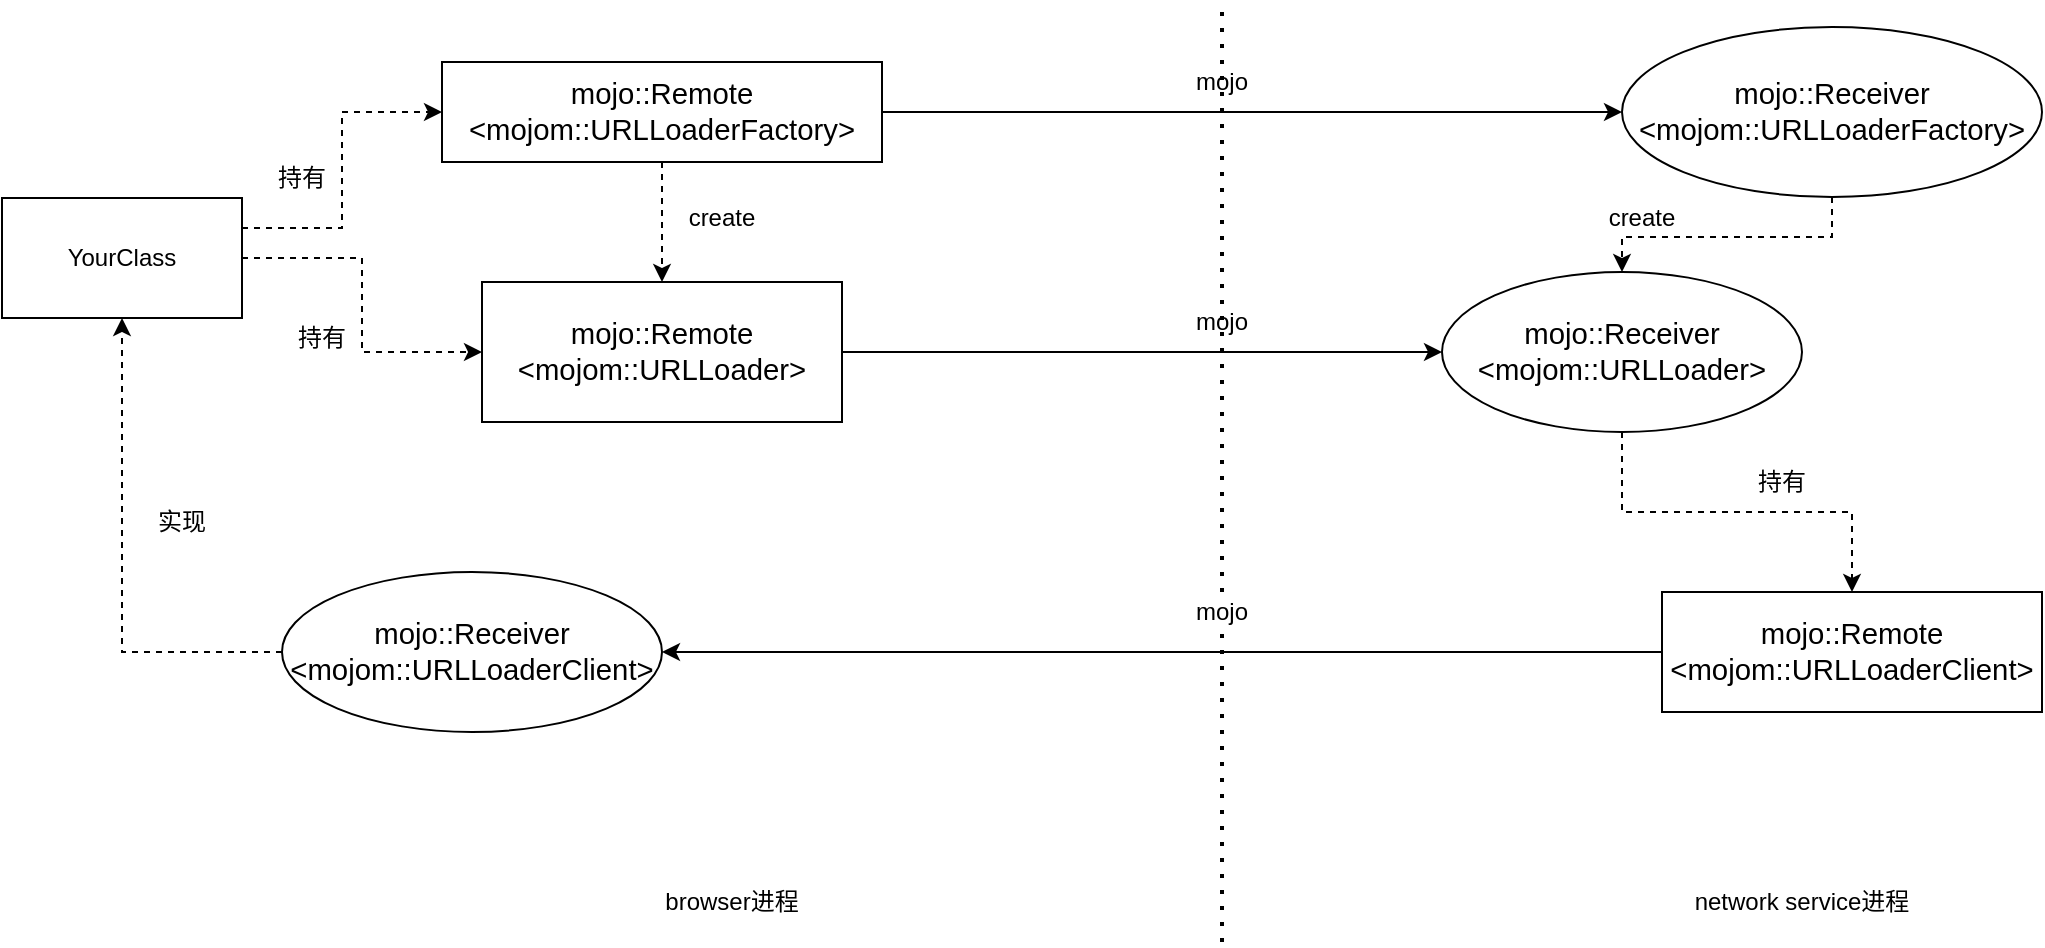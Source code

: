 <mxfile version="13.6.4" type="device"><diagram id="Dewbp_6RCIikbMPGuaSU" name="第 1 页"><mxGraphModel dx="1422" dy="846" grid="1" gridSize="10" guides="1" tooltips="1" connect="1" arrows="1" fold="1" page="1" pageScale="1" pageWidth="827" pageHeight="1169" math="0" shadow="0"><root><mxCell id="0"/><mxCell id="1" parent="0"/><mxCell id="P0nxFkpkjsTOm-kEvWqa-3" value="" style="endArrow=none;dashed=1;html=1;dashPattern=1 3;strokeWidth=2;" parent="1" source="P0nxFkpkjsTOm-kEvWqa-37" edge="1"><mxGeometry width="50" height="50" relative="1" as="geometry"><mxPoint x="840" y="690" as="sourcePoint"/><mxPoint x="840" y="220" as="targetPoint"/></mxGeometry></mxCell><mxCell id="P0nxFkpkjsTOm-kEvWqa-5" value="browser进程" style="text;html=1;strokeColor=none;fillColor=none;align=center;verticalAlign=middle;whiteSpace=wrap;rounded=0;" parent="1" vertex="1"><mxGeometry x="550" y="660" width="90" height="20" as="geometry"/></mxCell><mxCell id="P0nxFkpkjsTOm-kEvWqa-6" value="network service进程" style="text;html=1;strokeColor=none;fillColor=none;align=center;verticalAlign=middle;whiteSpace=wrap;rounded=0;" parent="1" vertex="1"><mxGeometry x="1070" y="660" width="120" height="20" as="geometry"/></mxCell><mxCell id="P0nxFkpkjsTOm-kEvWqa-13" style="edgeStyle=orthogonalEdgeStyle;rounded=0;orthogonalLoop=1;jettySize=auto;html=1;exitX=1;exitY=0.5;exitDx=0;exitDy=0;entryX=0;entryY=0.5;entryDx=0;entryDy=0;" parent="1" source="P0nxFkpkjsTOm-kEvWqa-7" target="P0nxFkpkjsTOm-kEvWqa-8" edge="1"><mxGeometry relative="1" as="geometry"/></mxCell><mxCell id="P0nxFkpkjsTOm-kEvWqa-21" style="edgeStyle=orthogonalEdgeStyle;rounded=0;orthogonalLoop=1;jettySize=auto;html=1;exitX=0.5;exitY=1;exitDx=0;exitDy=0;entryX=0.5;entryY=0;entryDx=0;entryDy=0;dashed=1;" parent="1" source="P0nxFkpkjsTOm-kEvWqa-7" target="P0nxFkpkjsTOm-kEvWqa-9" edge="1"><mxGeometry relative="1" as="geometry"/></mxCell><mxCell id="P0nxFkpkjsTOm-kEvWqa-7" value="&lt;span id=&quot;docs-internal-guid-3540b123-7fff-53c0-9a9a-c7f7b98b61a2&quot;&gt;&lt;span style=&quot;font-size: 11pt ; font-family: &amp;#34;arial&amp;#34; ; background-color: transparent ; vertical-align: baseline&quot;&gt;mojo::Remote&lt;/span&gt;&lt;span style=&quot;font-size: 11pt ; font-family: &amp;#34;arial&amp;#34; ; background-color: transparent ; vertical-align: baseline&quot;&gt;&lt;br&gt;&lt;/span&gt;&lt;span style=&quot;font-size: 11pt ; font-family: &amp;#34;arial&amp;#34; ; background-color: transparent ; vertical-align: baseline&quot;&gt;&amp;lt;&lt;/span&gt;&lt;span style=&quot;font-size: 11pt ; font-family: &amp;#34;arial&amp;#34; ; background-color: transparent ; vertical-align: baseline&quot;&gt;mojom::&lt;/span&gt;&lt;span style=&quot;font-size: 11pt ; font-family: &amp;#34;arial&amp;#34; ; background-color: transparent ; vertical-align: baseline&quot;&gt;URLLoaderFactory&amp;gt;&lt;/span&gt;&lt;/span&gt;" style="rounded=0;whiteSpace=wrap;html=1;" parent="1" vertex="1"><mxGeometry x="450" y="250" width="220" height="50" as="geometry"/></mxCell><mxCell id="P0nxFkpkjsTOm-kEvWqa-29" style="edgeStyle=orthogonalEdgeStyle;rounded=0;orthogonalLoop=1;jettySize=auto;html=1;exitX=0.5;exitY=1;exitDx=0;exitDy=0;entryX=0.5;entryY=0;entryDx=0;entryDy=0;dashed=1;" parent="1" source="P0nxFkpkjsTOm-kEvWqa-8" target="P0nxFkpkjsTOm-kEvWqa-10" edge="1"><mxGeometry relative="1" as="geometry"/></mxCell><mxCell id="P0nxFkpkjsTOm-kEvWqa-8" value="&lt;span id=&quot;docs-internal-guid-3ddd1f9e-7fff-99de-5911-01467fc1a2b9&quot;&gt;&lt;span style=&quot;font-size: 11pt ; font-family: &amp;#34;arial&amp;#34; ; background-color: transparent ; vertical-align: baseline&quot;&gt;mojo::Receiver&lt;/span&gt;&lt;span style=&quot;font-size: 11pt ; font-family: &amp;#34;arial&amp;#34; ; background-color: transparent ; vertical-align: baseline&quot;&gt;&lt;br&gt;&lt;/span&gt;&lt;span style=&quot;font-size: 11pt ; font-family: &amp;#34;arial&amp;#34; ; background-color: transparent ; vertical-align: baseline&quot;&gt;&amp;lt;&lt;/span&gt;&lt;span style=&quot;font-size: 11pt ; font-family: &amp;#34;arial&amp;#34; ; background-color: transparent ; vertical-align: baseline&quot;&gt;mojom::&lt;/span&gt;&lt;span style=&quot;font-size: 11pt ; font-family: &amp;#34;arial&amp;#34; ; background-color: transparent ; vertical-align: baseline&quot;&gt;URLLoaderFactory&amp;gt;&lt;/span&gt;&lt;/span&gt;" style="ellipse;whiteSpace=wrap;html=1;" parent="1" vertex="1"><mxGeometry x="1040" y="232.5" width="210" height="85" as="geometry"/></mxCell><mxCell id="P0nxFkpkjsTOm-kEvWqa-14" style="edgeStyle=orthogonalEdgeStyle;rounded=0;orthogonalLoop=1;jettySize=auto;html=1;exitX=1;exitY=0.5;exitDx=0;exitDy=0;entryX=0;entryY=0.5;entryDx=0;entryDy=0;" parent="1" source="P0nxFkpkjsTOm-kEvWqa-9" target="P0nxFkpkjsTOm-kEvWqa-10" edge="1"><mxGeometry relative="1" as="geometry"/></mxCell><mxCell id="P0nxFkpkjsTOm-kEvWqa-9" value="&lt;span id=&quot;docs-internal-guid-b61e8a17-7fff-e82e-ba3c-f60ad87a2b28&quot;&gt;&lt;span style=&quot;font-size: 11pt ; font-family: &amp;#34;arial&amp;#34; ; background-color: transparent ; vertical-align: baseline&quot;&gt;mojo::Remote&lt;/span&gt;&lt;span style=&quot;font-size: 11pt ; font-family: &amp;#34;arial&amp;#34; ; background-color: transparent ; vertical-align: baseline&quot;&gt;&lt;br&gt;&lt;/span&gt;&lt;span style=&quot;font-size: 11pt ; font-family: &amp;#34;arial&amp;#34; ; background-color: transparent ; vertical-align: baseline&quot;&gt;&amp;lt;&lt;/span&gt;&lt;span style=&quot;font-size: 11pt ; font-family: &amp;#34;arial&amp;#34; ; background-color: transparent ; vertical-align: baseline&quot;&gt;mojom::&lt;/span&gt;&lt;span style=&quot;font-size: 11pt ; font-family: &amp;#34;arial&amp;#34; ; background-color: transparent ; vertical-align: baseline&quot;&gt;URLLoader&amp;gt;&lt;/span&gt;&lt;/span&gt;" style="rounded=0;whiteSpace=wrap;html=1;" parent="1" vertex="1"><mxGeometry x="470" y="360" width="180" height="70" as="geometry"/></mxCell><mxCell id="P0nxFkpkjsTOm-kEvWqa-16" style="edgeStyle=orthogonalEdgeStyle;rounded=0;orthogonalLoop=1;jettySize=auto;html=1;exitX=0.5;exitY=1;exitDx=0;exitDy=0;entryX=0.5;entryY=0;entryDx=0;entryDy=0;dashed=1;" parent="1" source="P0nxFkpkjsTOm-kEvWqa-10" target="P0nxFkpkjsTOm-kEvWqa-12" edge="1"><mxGeometry relative="1" as="geometry"/></mxCell><mxCell id="P0nxFkpkjsTOm-kEvWqa-10" value="&lt;span id=&quot;docs-internal-guid-812788b7-7fff-2236-ea1c-12c2c926137c&quot;&gt;&lt;span style=&quot;font-size: 11pt ; font-family: &amp;#34;arial&amp;#34; ; background-color: transparent ; vertical-align: baseline&quot;&gt;mojo::Receiver&lt;/span&gt;&lt;span style=&quot;font-size: 11pt ; font-family: &amp;#34;arial&amp;#34; ; background-color: transparent ; vertical-align: baseline&quot;&gt;&lt;br&gt;&lt;/span&gt;&lt;span style=&quot;font-size: 11pt ; font-family: &amp;#34;arial&amp;#34; ; background-color: transparent ; vertical-align: baseline&quot;&gt;&amp;lt;&lt;/span&gt;&lt;span style=&quot;font-size: 11pt ; font-family: &amp;#34;arial&amp;#34; ; background-color: transparent ; vertical-align: baseline&quot;&gt;mojom::&lt;/span&gt;&lt;span style=&quot;font-size: 11pt ; font-family: &amp;#34;arial&amp;#34; ; background-color: transparent ; vertical-align: baseline&quot;&gt;URLLoader&amp;gt;&lt;/span&gt;&lt;/span&gt;" style="ellipse;whiteSpace=wrap;html=1;" parent="1" vertex="1"><mxGeometry x="950" y="355" width="180" height="80" as="geometry"/></mxCell><mxCell id="P0nxFkpkjsTOm-kEvWqa-20" style="edgeStyle=orthogonalEdgeStyle;rounded=0;orthogonalLoop=1;jettySize=auto;html=1;exitX=0;exitY=0.5;exitDx=0;exitDy=0;entryX=0.5;entryY=1;entryDx=0;entryDy=0;dashed=1;" parent="1" source="P0nxFkpkjsTOm-kEvWqa-11" target="P0nxFkpkjsTOm-kEvWqa-17" edge="1"><mxGeometry relative="1" as="geometry"/></mxCell><mxCell id="P0nxFkpkjsTOm-kEvWqa-11" value="&lt;span id=&quot;docs-internal-guid-d72df3a9-7fff-989e-78d1-9a295a7a62a7&quot;&gt;&lt;span style=&quot;font-size: 11pt ; font-family: &amp;#34;arial&amp;#34; ; background-color: transparent ; vertical-align: baseline&quot;&gt;mojo::Receiver&lt;/span&gt;&lt;span style=&quot;font-size: 11pt ; font-family: &amp;#34;arial&amp;#34; ; background-color: transparent ; vertical-align: baseline&quot;&gt;&lt;br&gt;&lt;/span&gt;&lt;span style=&quot;font-size: 11pt ; font-family: &amp;#34;arial&amp;#34; ; background-color: transparent ; vertical-align: baseline&quot;&gt;&amp;lt;&lt;/span&gt;&lt;span style=&quot;font-size: 11pt ; font-family: &amp;#34;arial&amp;#34; ; background-color: transparent ; vertical-align: baseline&quot;&gt;mojom::&lt;/span&gt;&lt;span style=&quot;font-size: 11pt ; font-family: &amp;#34;arial&amp;#34; ; background-color: transparent ; vertical-align: baseline&quot;&gt;URLLoaderClient&amp;gt;&lt;/span&gt;&lt;/span&gt;" style="ellipse;whiteSpace=wrap;html=1;" parent="1" vertex="1"><mxGeometry x="370" y="505" width="190" height="80" as="geometry"/></mxCell><mxCell id="P0nxFkpkjsTOm-kEvWqa-15" style="edgeStyle=orthogonalEdgeStyle;rounded=0;orthogonalLoop=1;jettySize=auto;html=1;exitX=0;exitY=0.5;exitDx=0;exitDy=0;entryX=1;entryY=0.5;entryDx=0;entryDy=0;" parent="1" source="P0nxFkpkjsTOm-kEvWqa-12" target="P0nxFkpkjsTOm-kEvWqa-11" edge="1"><mxGeometry relative="1" as="geometry"/></mxCell><mxCell id="P0nxFkpkjsTOm-kEvWqa-12" value="&lt;span id=&quot;docs-internal-guid-7f6e6227-7fff-ec6d-d405-143c65283d50&quot;&gt;&lt;span style=&quot;font-size: 11pt ; font-family: &amp;#34;arial&amp;#34; ; background-color: transparent ; vertical-align: baseline&quot;&gt;mojo::Remote&lt;/span&gt;&lt;span style=&quot;font-size: 11pt ; font-family: &amp;#34;arial&amp;#34; ; background-color: transparent ; vertical-align: baseline&quot;&gt;&lt;br&gt;&lt;/span&gt;&lt;span style=&quot;font-size: 11pt ; font-family: &amp;#34;arial&amp;#34; ; background-color: transparent ; vertical-align: baseline&quot;&gt;&amp;lt;&lt;/span&gt;&lt;span style=&quot;font-size: 11pt ; font-family: &amp;#34;arial&amp;#34; ; background-color: transparent ; vertical-align: baseline&quot;&gt;mojom::&lt;/span&gt;&lt;span style=&quot;font-size: 11pt ; font-family: &amp;#34;arial&amp;#34; ; background-color: transparent ; vertical-align: baseline&quot;&gt;URLLoaderClient&amp;gt;&lt;/span&gt;&lt;/span&gt;" style="rounded=0;whiteSpace=wrap;html=1;" parent="1" vertex="1"><mxGeometry x="1060" y="515" width="190" height="60" as="geometry"/></mxCell><mxCell id="P0nxFkpkjsTOm-kEvWqa-25" style="edgeStyle=orthogonalEdgeStyle;rounded=0;orthogonalLoop=1;jettySize=auto;html=1;exitX=1;exitY=0.25;exitDx=0;exitDy=0;entryX=0;entryY=0.5;entryDx=0;entryDy=0;dashed=1;" parent="1" source="P0nxFkpkjsTOm-kEvWqa-17" target="P0nxFkpkjsTOm-kEvWqa-7" edge="1"><mxGeometry relative="1" as="geometry"/></mxCell><mxCell id="P0nxFkpkjsTOm-kEvWqa-26" style="edgeStyle=orthogonalEdgeStyle;rounded=0;orthogonalLoop=1;jettySize=auto;html=1;exitX=1;exitY=0.5;exitDx=0;exitDy=0;entryX=0;entryY=0.5;entryDx=0;entryDy=0;dashed=1;" parent="1" source="P0nxFkpkjsTOm-kEvWqa-17" target="P0nxFkpkjsTOm-kEvWqa-9" edge="1"><mxGeometry relative="1" as="geometry"/></mxCell><mxCell id="P0nxFkpkjsTOm-kEvWqa-17" value="YourClass" style="rounded=0;whiteSpace=wrap;html=1;" parent="1" vertex="1"><mxGeometry x="230" y="318" width="120" height="60" as="geometry"/></mxCell><mxCell id="P0nxFkpkjsTOm-kEvWqa-24" value="create" style="text;html=1;strokeColor=none;fillColor=none;align=center;verticalAlign=middle;whiteSpace=wrap;rounded=0;" parent="1" vertex="1"><mxGeometry x="570" y="317.5" width="40" height="20" as="geometry"/></mxCell><mxCell id="P0nxFkpkjsTOm-kEvWqa-27" value="持有" style="text;html=1;strokeColor=none;fillColor=none;align=center;verticalAlign=middle;whiteSpace=wrap;rounded=0;" parent="1" vertex="1"><mxGeometry x="360" y="298" width="40" height="20" as="geometry"/></mxCell><mxCell id="P0nxFkpkjsTOm-kEvWqa-28" value="持有" style="text;html=1;strokeColor=none;fillColor=none;align=center;verticalAlign=middle;whiteSpace=wrap;rounded=0;" parent="1" vertex="1"><mxGeometry x="370" y="378" width="40" height="20" as="geometry"/></mxCell><mxCell id="P0nxFkpkjsTOm-kEvWqa-30" value="create" style="text;html=1;strokeColor=none;fillColor=none;align=center;verticalAlign=middle;whiteSpace=wrap;rounded=0;" parent="1" vertex="1"><mxGeometry x="1030" y="317.5" width="40" height="20" as="geometry"/></mxCell><mxCell id="P0nxFkpkjsTOm-kEvWqa-32" value="持有" style="text;html=1;strokeColor=none;fillColor=none;align=center;verticalAlign=middle;whiteSpace=wrap;rounded=0;" parent="1" vertex="1"><mxGeometry x="1100" y="450" width="40" height="20" as="geometry"/></mxCell><mxCell id="P0nxFkpkjsTOm-kEvWqa-33" value="实现" style="text;html=1;strokeColor=none;fillColor=none;align=center;verticalAlign=middle;whiteSpace=wrap;rounded=0;" parent="1" vertex="1"><mxGeometry x="300" y="470" width="40" height="20" as="geometry"/></mxCell><mxCell id="P0nxFkpkjsTOm-kEvWqa-35" value="mojo" style="text;html=1;strokeColor=none;fillColor=none;align=center;verticalAlign=middle;whiteSpace=wrap;rounded=0;" parent="1" vertex="1"><mxGeometry x="820" y="250" width="40" height="20" as="geometry"/></mxCell><mxCell id="P0nxFkpkjsTOm-kEvWqa-36" value="mojo" style="text;html=1;strokeColor=none;fillColor=none;align=center;verticalAlign=middle;whiteSpace=wrap;rounded=0;" parent="1" vertex="1"><mxGeometry x="820" y="370" width="40" height="20" as="geometry"/></mxCell><mxCell id="P0nxFkpkjsTOm-kEvWqa-37" value="mojo" style="text;html=1;strokeColor=none;fillColor=none;align=center;verticalAlign=middle;whiteSpace=wrap;rounded=0;" parent="1" vertex="1"><mxGeometry x="820" y="515" width="40" height="20" as="geometry"/></mxCell><mxCell id="P0nxFkpkjsTOm-kEvWqa-38" value="" style="endArrow=none;dashed=1;html=1;dashPattern=1 3;strokeWidth=2;" parent="1" target="P0nxFkpkjsTOm-kEvWqa-37" edge="1"><mxGeometry width="50" height="50" relative="1" as="geometry"><mxPoint x="840" y="690" as="sourcePoint"/><mxPoint x="840" y="220" as="targetPoint"/></mxGeometry></mxCell></root></mxGraphModel></diagram></mxfile>